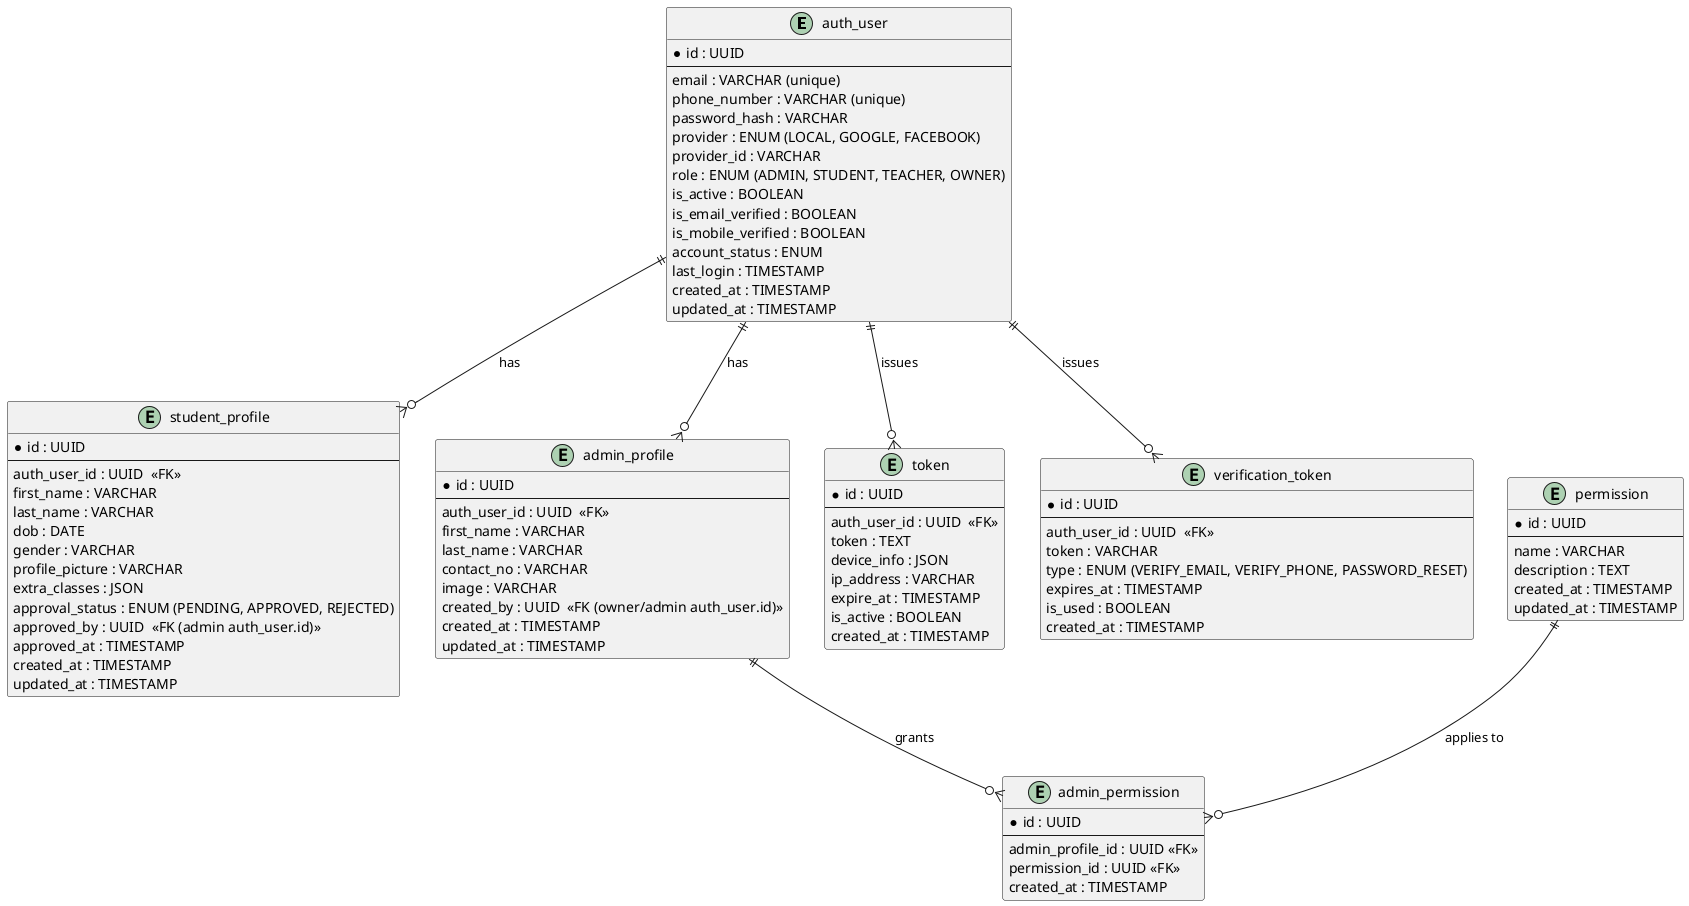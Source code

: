 @startuml
' Simple ER for hybrid auth model (auth_user + profiles)
' Use PlantUML (db or entity) to render

skinparam entity {
  BackgroundColor PaleGreen
  BorderColor Black
}

entity "auth_user" as auth_user {
  * id : UUID
  --
  email : VARCHAR (unique)
  phone_number : VARCHAR (unique)
  password_hash : VARCHAR
  provider : ENUM (LOCAL, GOOGLE, FACEBOOK)
  provider_id : VARCHAR
  role : ENUM (ADMIN, STUDENT, TEACHER, OWNER)
  is_active : BOOLEAN
  is_email_verified : BOOLEAN
  is_mobile_verified : BOOLEAN
  account_status : ENUM
  last_login : TIMESTAMP
  created_at : TIMESTAMP
  updated_at : TIMESTAMP
}

entity "student_profile" as student_profile {
  * id : UUID
  --
  auth_user_id : UUID  <<FK>>
  first_name : VARCHAR
  last_name : VARCHAR
  dob : DATE
  gender : VARCHAR
  profile_picture : VARCHAR
  extra_classes : JSON
  approval_status : ENUM (PENDING, APPROVED, REJECTED)
  approved_by : UUID  <<FK (admin auth_user.id)>>
  approved_at : TIMESTAMP
  created_at : TIMESTAMP
  updated_at : TIMESTAMP
}

entity "admin_profile" as admin_profile {
  * id : UUID
  --
  auth_user_id : UUID  <<FK>>
  first_name : VARCHAR
  last_name : VARCHAR
  contact_no : VARCHAR
  image : VARCHAR
  created_by : UUID  <<FK (owner/admin auth_user.id)>>
  created_at : TIMESTAMP
  updated_at : TIMESTAMP
}

entity "token" as token {
  * id : UUID
  --
  auth_user_id : UUID  <<FK>>
  token : TEXT
  device_info : JSON
  ip_address : VARCHAR
  expire_at : TIMESTAMP
  is_active : BOOLEAN
  created_at : TIMESTAMP
}

entity "verification_token" as verification_token {
  * id : UUID
  --
  auth_user_id : UUID  <<FK>>
  token : VARCHAR
  type : ENUM (VERIFY_EMAIL, VERIFY_PHONE, PASSWORD_RESET)
  expires_at : TIMESTAMP
  is_used : BOOLEAN
  created_at : TIMESTAMP
}

entity "permission" as permission {
  * id : UUID
  --
  name : VARCHAR
  description : TEXT
  created_at : TIMESTAMP
  updated_at : TIMESTAMP
}

entity "admin_permission" as admin_permission {
  * id : UUID
  --
  admin_profile_id : UUID <<FK>>
  permission_id : UUID <<FK>>
  created_at : TIMESTAMP
}

' Relationships
auth_user ||--o{ student_profile : "has"
auth_user ||--o{ admin_profile : "has"
auth_user ||--o{ token : "issues"
auth_user ||--o{ verification_token : "issues"
admin_profile ||--o{ admin_permission : "grants"
permission ||--o{ admin_permission : "applies to"

@enduml
